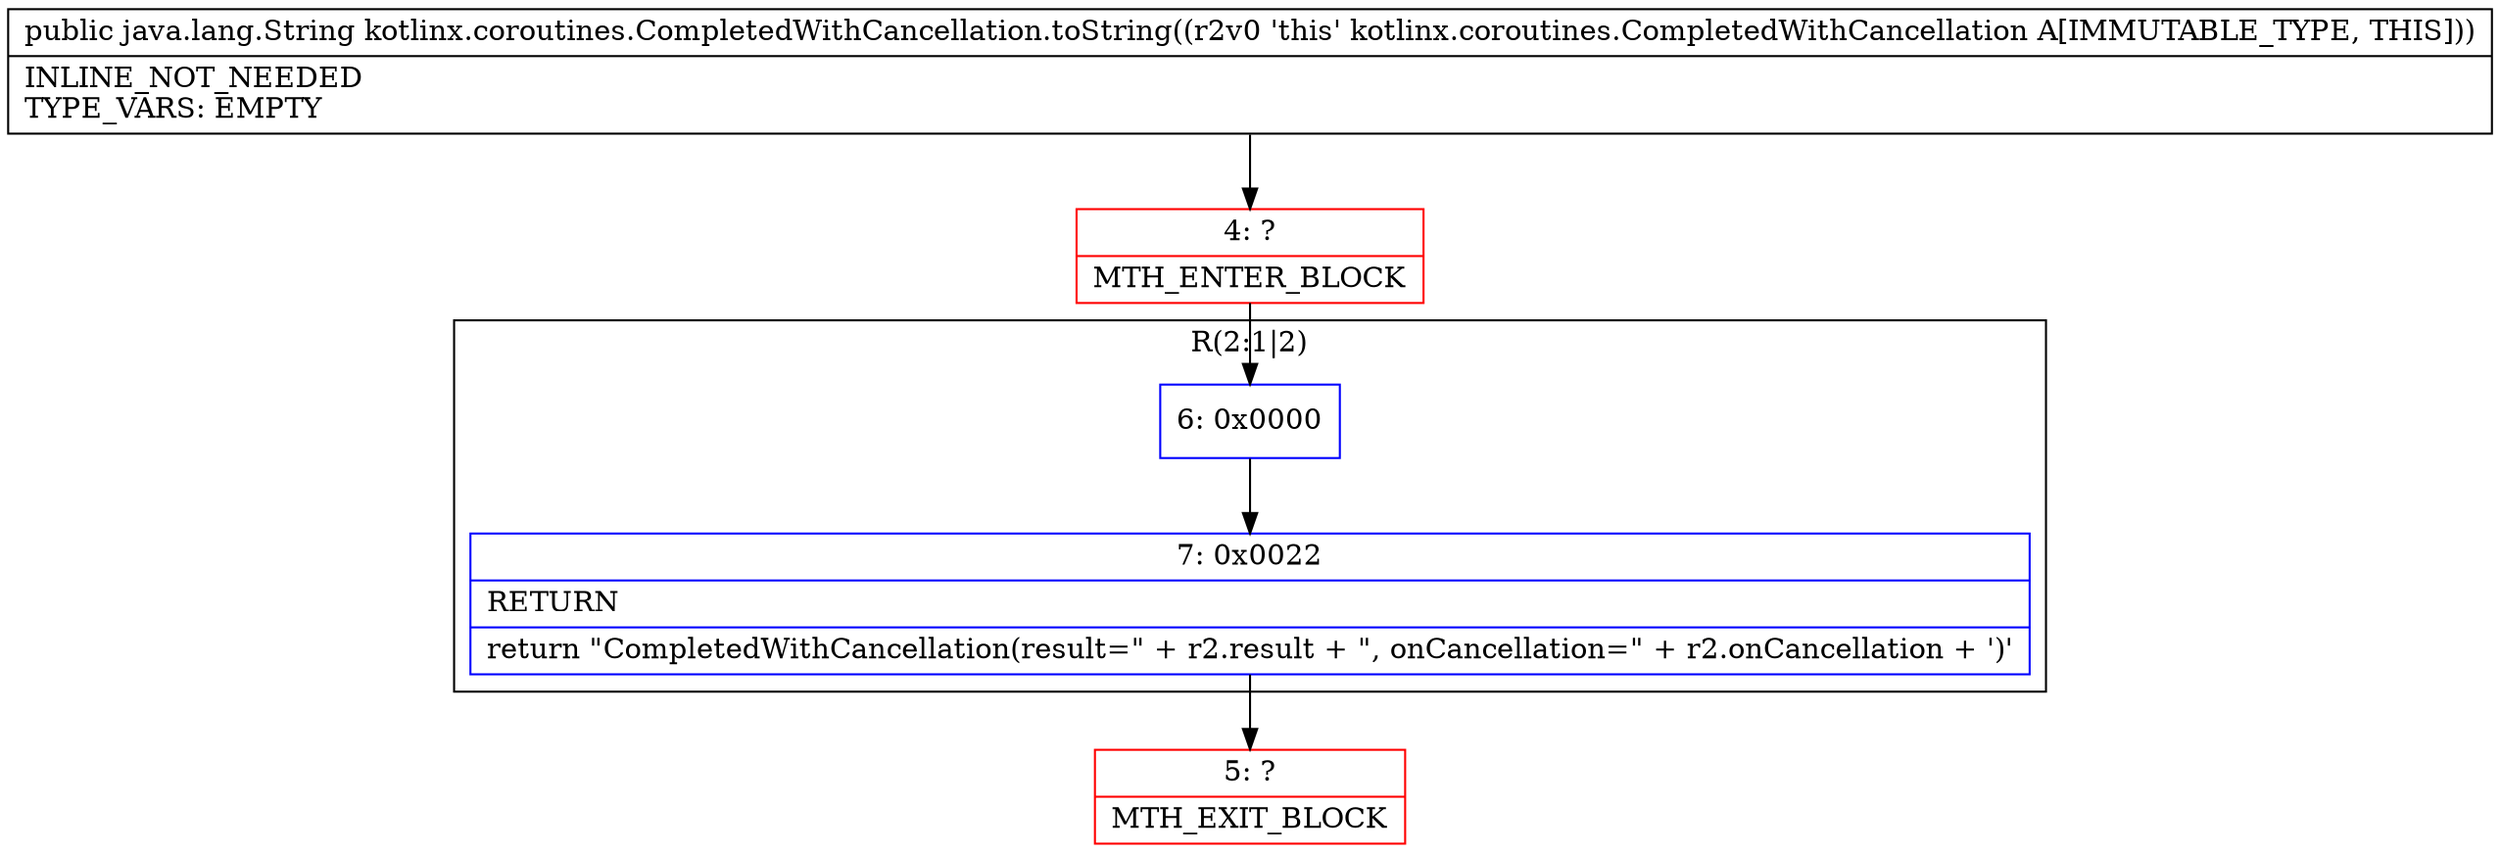digraph "CFG forkotlinx.coroutines.CompletedWithCancellation.toString()Ljava\/lang\/String;" {
subgraph cluster_Region_1899302457 {
label = "R(2:1|2)";
node [shape=record,color=blue];
Node_6 [shape=record,label="{6\:\ 0x0000}"];
Node_7 [shape=record,label="{7\:\ 0x0022|RETURN\l|return \"CompletedWithCancellation(result=\" + r2.result + \", onCancellation=\" + r2.onCancellation + ')'\l}"];
}
Node_4 [shape=record,color=red,label="{4\:\ ?|MTH_ENTER_BLOCK\l}"];
Node_5 [shape=record,color=red,label="{5\:\ ?|MTH_EXIT_BLOCK\l}"];
MethodNode[shape=record,label="{public java.lang.String kotlinx.coroutines.CompletedWithCancellation.toString((r2v0 'this' kotlinx.coroutines.CompletedWithCancellation A[IMMUTABLE_TYPE, THIS]))  | INLINE_NOT_NEEDED\lTYPE_VARS: EMPTY\l}"];
MethodNode -> Node_4;Node_6 -> Node_7;
Node_7 -> Node_5;
Node_4 -> Node_6;
}

